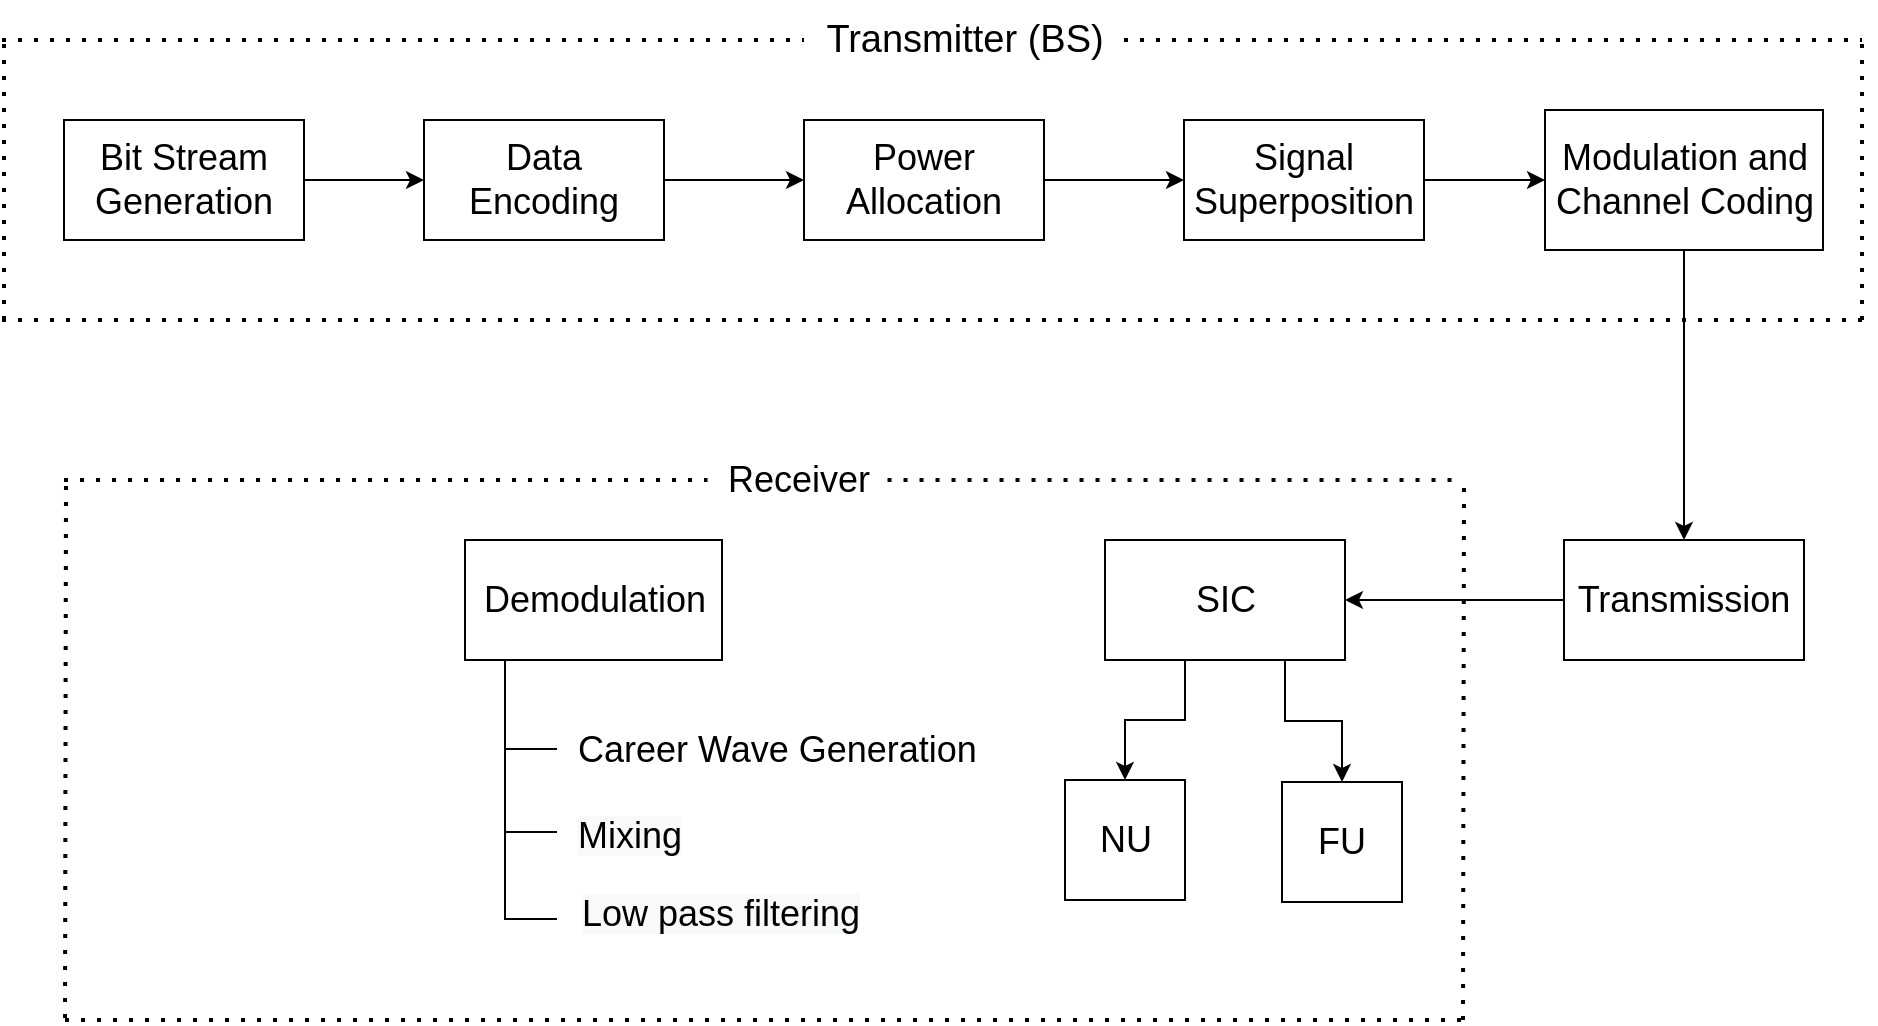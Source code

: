<mxfile version="23.1.2" type="github" pages="4">
  <diagram id="SMLNBqxtuEnPJgKzAntV" name="Page-1">
    <mxGraphModel dx="1174" dy="819" grid="1" gridSize="10" guides="1" tooltips="1" connect="1" arrows="1" fold="1" page="1" pageScale="1" pageWidth="2339" pageHeight="3300" math="0" shadow="0">
      <root>
        <mxCell id="0" />
        <mxCell id="1" parent="0" />
        <mxCell id="qljLDfotRCCgLCwqGysa-10" style="edgeStyle=orthogonalEdgeStyle;rounded=0;orthogonalLoop=1;jettySize=auto;html=1;entryX=0;entryY=0.5;entryDx=0;entryDy=0;" parent="1" source="qljLDfotRCCgLCwqGysa-1" target="qljLDfotRCCgLCwqGysa-2" edge="1">
          <mxGeometry relative="1" as="geometry" />
        </mxCell>
        <mxCell id="qljLDfotRCCgLCwqGysa-1" value="&lt;font style=&quot;font-size: 18px;&quot;&gt;Bit Stream Generation&lt;/font&gt;" style="rounded=0;whiteSpace=wrap;html=1;fontSize=18;" parent="1" vertex="1">
          <mxGeometry x="241" y="240" width="120" height="60" as="geometry" />
        </mxCell>
        <mxCell id="qljLDfotRCCgLCwqGysa-11" style="edgeStyle=orthogonalEdgeStyle;rounded=0;orthogonalLoop=1;jettySize=auto;html=1;entryX=0;entryY=0.5;entryDx=0;entryDy=0;" parent="1" source="qljLDfotRCCgLCwqGysa-2" target="qljLDfotRCCgLCwqGysa-4" edge="1">
          <mxGeometry relative="1" as="geometry" />
        </mxCell>
        <mxCell id="qljLDfotRCCgLCwqGysa-2" value="&lt;span style=&quot;font-size: 18px;&quot;&gt;Data Encoding&lt;/span&gt;" style="rounded=0;whiteSpace=wrap;html=1;fontSize=18;" parent="1" vertex="1">
          <mxGeometry x="421" y="240" width="120" height="60" as="geometry" />
        </mxCell>
        <mxCell id="qljLDfotRCCgLCwqGysa-16" style="edgeStyle=orthogonalEdgeStyle;rounded=0;orthogonalLoop=1;jettySize=auto;html=1;exitX=0.5;exitY=1;exitDx=0;exitDy=0;entryX=0.5;entryY=0;entryDx=0;entryDy=0;fontSize=14;" parent="1" source="qljLDfotRCCgLCwqGysa-3" target="qljLDfotRCCgLCwqGysa-7" edge="1">
          <mxGeometry relative="1" as="geometry" />
        </mxCell>
        <mxCell id="qljLDfotRCCgLCwqGysa-3" value="&lt;span style=&quot;font-size: 18px;&quot;&gt;Modulation and Channel Coding&lt;/span&gt;" style="rounded=0;whiteSpace=wrap;html=1;fontSize=18;" parent="1" vertex="1">
          <mxGeometry x="981.5" y="235" width="139" height="70" as="geometry" />
        </mxCell>
        <mxCell id="qljLDfotRCCgLCwqGysa-12" style="edgeStyle=orthogonalEdgeStyle;rounded=0;orthogonalLoop=1;jettySize=auto;html=1;entryX=0;entryY=0.5;entryDx=0;entryDy=0;" parent="1" source="qljLDfotRCCgLCwqGysa-4" target="qljLDfotRCCgLCwqGysa-5" edge="1">
          <mxGeometry relative="1" as="geometry" />
        </mxCell>
        <mxCell id="qljLDfotRCCgLCwqGysa-4" value="&lt;span style=&quot;font-size: 18px;&quot;&gt;Power Allocation&lt;/span&gt;" style="rounded=0;whiteSpace=wrap;html=1;fontSize=18;" parent="1" vertex="1">
          <mxGeometry x="611" y="240" width="120" height="60" as="geometry" />
        </mxCell>
        <mxCell id="qljLDfotRCCgLCwqGysa-15" style="edgeStyle=orthogonalEdgeStyle;rounded=0;orthogonalLoop=1;jettySize=auto;html=1;entryX=0;entryY=0.5;entryDx=0;entryDy=0;fontSize=14;" parent="1" source="qljLDfotRCCgLCwqGysa-5" target="qljLDfotRCCgLCwqGysa-3" edge="1">
          <mxGeometry relative="1" as="geometry" />
        </mxCell>
        <mxCell id="qljLDfotRCCgLCwqGysa-5" value="&lt;span style=&quot;font-size: 18px;&quot;&gt;Signal Superposition&lt;/span&gt;" style="rounded=0;whiteSpace=wrap;html=1;fontSize=18;" parent="1" vertex="1">
          <mxGeometry x="801" y="240" width="120" height="60" as="geometry" />
        </mxCell>
        <mxCell id="qljLDfotRCCgLCwqGysa-22" style="edgeStyle=orthogonalEdgeStyle;rounded=0;orthogonalLoop=1;jettySize=auto;html=1;entryX=1;entryY=0.5;entryDx=0;entryDy=0;fontSize=14;" parent="1" source="qljLDfotRCCgLCwqGysa-7" target="qljLDfotRCCgLCwqGysa-21" edge="1">
          <mxGeometry relative="1" as="geometry" />
        </mxCell>
        <mxCell id="qljLDfotRCCgLCwqGysa-7" value="&lt;span style=&quot;font-size: 18px;&quot;&gt;Transmission&lt;/span&gt;" style="rounded=0;whiteSpace=wrap;html=1;fontSize=18;" parent="1" vertex="1">
          <mxGeometry x="991" y="450" width="120" height="60" as="geometry" />
        </mxCell>
        <mxCell id="qljLDfotRCCgLCwqGysa-17" value="" style="endArrow=none;dashed=1;html=1;dashPattern=1 3;strokeWidth=2;rounded=0;fontSize=14;" parent="1" edge="1">
          <mxGeometry width="50" height="50" relative="1" as="geometry">
            <mxPoint x="210" y="340" as="sourcePoint" />
            <mxPoint x="1145" y="340" as="targetPoint" />
          </mxGeometry>
        </mxCell>
        <mxCell id="qljLDfotRCCgLCwqGysa-18" value="" style="endArrow=none;dashed=1;html=1;dashPattern=1 3;strokeWidth=2;rounded=0;fontSize=14;" parent="1" source="qljLDfotRCCgLCwqGysa-67" edge="1">
          <mxGeometry width="50" height="50" relative="1" as="geometry">
            <mxPoint x="210" y="200" as="sourcePoint" />
            <mxPoint x="1140" y="200" as="targetPoint" />
          </mxGeometry>
        </mxCell>
        <mxCell id="qljLDfotRCCgLCwqGysa-19" value="" style="endArrow=none;dashed=1;html=1;dashPattern=1 3;strokeWidth=2;rounded=0;fontSize=14;" parent="1" edge="1">
          <mxGeometry width="50" height="50" relative="1" as="geometry">
            <mxPoint x="1140" y="340" as="sourcePoint" />
            <mxPoint x="1140" y="200" as="targetPoint" />
          </mxGeometry>
        </mxCell>
        <mxCell id="qljLDfotRCCgLCwqGysa-20" value="" style="endArrow=none;dashed=1;html=1;dashPattern=1 3;strokeWidth=2;rounded=0;fontSize=14;" parent="1" edge="1">
          <mxGeometry width="50" height="50" relative="1" as="geometry">
            <mxPoint x="211" y="340" as="sourcePoint" />
            <mxPoint x="211" y="200" as="targetPoint" />
          </mxGeometry>
        </mxCell>
        <mxCell id="qljLDfotRCCgLCwqGysa-44" style="edgeStyle=orthogonalEdgeStyle;rounded=0;orthogonalLoop=1;jettySize=auto;html=1;exitX=0.5;exitY=1;exitDx=0;exitDy=0;entryX=0.5;entryY=0;entryDx=0;entryDy=0;fontSize=14;" parent="1" source="qljLDfotRCCgLCwqGysa-21" target="qljLDfotRCCgLCwqGysa-39" edge="1">
          <mxGeometry relative="1" as="geometry">
            <Array as="points">
              <mxPoint x="801.5" y="510" />
              <mxPoint x="801.5" y="540" />
              <mxPoint x="771.5" y="540" />
            </Array>
          </mxGeometry>
        </mxCell>
        <mxCell id="qljLDfotRCCgLCwqGysa-45" style="edgeStyle=orthogonalEdgeStyle;rounded=0;orthogonalLoop=1;jettySize=auto;html=1;exitX=0.75;exitY=1;exitDx=0;exitDy=0;entryX=0.5;entryY=0;entryDx=0;entryDy=0;fontSize=14;" parent="1" source="qljLDfotRCCgLCwqGysa-21" target="qljLDfotRCCgLCwqGysa-40" edge="1">
          <mxGeometry relative="1" as="geometry" />
        </mxCell>
        <mxCell id="qljLDfotRCCgLCwqGysa-21" value="&lt;span style=&quot;font-size: 18px;&quot;&gt;SIC&lt;/span&gt;" style="rounded=0;whiteSpace=wrap;html=1;fontSize=18;" parent="1" vertex="1">
          <mxGeometry x="761.5" y="450" width="120" height="60" as="geometry" />
        </mxCell>
        <mxCell id="qljLDfotRCCgLCwqGysa-23" value="&lt;span style=&quot;font-size: 18px;&quot;&gt;Demodulation&lt;/span&gt;" style="rounded=0;whiteSpace=wrap;html=1;fontSize=18;" parent="1" vertex="1">
          <mxGeometry x="441.5" y="450" width="128.5" height="60" as="geometry" />
        </mxCell>
        <mxCell id="qljLDfotRCCgLCwqGysa-39" value="NU" style="whiteSpace=wrap;html=1;aspect=fixed;fontSize=18;" parent="1" vertex="1">
          <mxGeometry x="741.5" y="570" width="60" height="60" as="geometry" />
        </mxCell>
        <mxCell id="qljLDfotRCCgLCwqGysa-40" value="FU" style="whiteSpace=wrap;html=1;aspect=fixed;fontSize=18;" parent="1" vertex="1">
          <mxGeometry x="850" y="571" width="60" height="60" as="geometry" />
        </mxCell>
        <mxCell id="qljLDfotRCCgLCwqGysa-47" value="Career Wave Generation" style="text;html=1;strokeColor=none;fillColor=none;align=left;verticalAlign=middle;whiteSpace=wrap;rounded=0;fontSize=18;" parent="1" vertex="1">
          <mxGeometry x="495.5" y="540" width="224.5" height="30" as="geometry" />
        </mxCell>
        <mxCell id="qljLDfotRCCgLCwqGysa-48" value="&lt;span style=&quot;color: rgb(0, 0, 0); font-family: Helvetica; font-size: 18px; font-style: normal; font-variant-ligatures: normal; font-variant-caps: normal; font-weight: 400; letter-spacing: normal; orphans: 2; text-align: center; text-indent: 0px; text-transform: none; widows: 2; word-spacing: 0px; -webkit-text-stroke-width: 0px; background-color: rgb(248, 249, 250); text-decoration-thickness: initial; text-decoration-style: initial; text-decoration-color: initial; float: none; display: inline !important;&quot;&gt;Mixing&lt;/span&gt;" style="text;whiteSpace=wrap;html=1;fontSize=18;" parent="1" vertex="1">
          <mxGeometry x="495.5" y="581" width="190" height="40" as="geometry" />
        </mxCell>
        <mxCell id="qljLDfotRCCgLCwqGysa-49" value="&lt;span style=&quot;color: rgb(0, 0, 0); font-family: Helvetica; font-size: 18px; font-style: normal; font-variant-ligatures: normal; font-variant-caps: normal; font-weight: 400; letter-spacing: normal; orphans: 2; text-align: center; text-indent: 0px; text-transform: none; widows: 2; word-spacing: 0px; -webkit-text-stroke-width: 0px; background-color: rgb(248, 249, 250); text-decoration-thickness: initial; text-decoration-style: initial; text-decoration-color: initial; float: none; display: inline !important;&quot;&gt;Low pass filtering&lt;/span&gt;" style="text;whiteSpace=wrap;html=1;fontSize=18;" parent="1" vertex="1">
          <mxGeometry x="497.5" y="620" width="190" height="40" as="geometry" />
        </mxCell>
        <mxCell id="qljLDfotRCCgLCwqGysa-52" value="" style="endArrow=none;html=1;rounded=0;fontSize=14;" parent="1" edge="1">
          <mxGeometry width="50" height="50" relative="1" as="geometry">
            <mxPoint x="461.5" y="640" as="sourcePoint" />
            <mxPoint x="461.5" y="510" as="targetPoint" />
          </mxGeometry>
        </mxCell>
        <mxCell id="qljLDfotRCCgLCwqGysa-54" value="" style="endArrow=none;html=1;rounded=0;fontSize=14;" parent="1" edge="1">
          <mxGeometry width="50" height="50" relative="1" as="geometry">
            <mxPoint x="461.5" y="554.5" as="sourcePoint" />
            <mxPoint x="487.5" y="554.5" as="targetPoint" />
          </mxGeometry>
        </mxCell>
        <mxCell id="qljLDfotRCCgLCwqGysa-55" value="" style="endArrow=none;html=1;rounded=0;fontSize=14;" parent="1" edge="1">
          <mxGeometry width="50" height="50" relative="1" as="geometry">
            <mxPoint x="461.5" y="639.5" as="sourcePoint" />
            <mxPoint x="487.5" y="639.5" as="targetPoint" />
          </mxGeometry>
        </mxCell>
        <mxCell id="qljLDfotRCCgLCwqGysa-58" value="" style="endArrow=none;html=1;rounded=0;fontSize=14;" parent="1" edge="1">
          <mxGeometry width="50" height="50" relative="1" as="geometry">
            <mxPoint x="461.5" y="596" as="sourcePoint" />
            <mxPoint x="487.5" y="596" as="targetPoint" />
          </mxGeometry>
        </mxCell>
        <mxCell id="qljLDfotRCCgLCwqGysa-61" value="" style="endArrow=none;dashed=1;html=1;dashPattern=1 3;strokeWidth=2;rounded=0;fontSize=14;" parent="1" edge="1">
          <mxGeometry width="50" height="50" relative="1" as="geometry">
            <mxPoint x="241.5" y="690" as="sourcePoint" />
            <mxPoint x="940.5" y="690" as="targetPoint" />
          </mxGeometry>
        </mxCell>
        <mxCell id="qljLDfotRCCgLCwqGysa-62" value="" style="endArrow=none;dashed=1;html=1;dashPattern=1 3;strokeWidth=2;rounded=0;fontSize=14;" parent="1" source="qljLDfotRCCgLCwqGysa-66" edge="1">
          <mxGeometry width="50" height="50" relative="1" as="geometry">
            <mxPoint x="241" y="420" as="sourcePoint" />
            <mxPoint x="940" y="420" as="targetPoint" />
          </mxGeometry>
        </mxCell>
        <mxCell id="qljLDfotRCCgLCwqGysa-63" value="" style="endArrow=none;dashed=1;html=1;dashPattern=1 3;strokeWidth=2;rounded=0;fontSize=14;" parent="1" edge="1">
          <mxGeometry width="50" height="50" relative="1" as="geometry">
            <mxPoint x="940.5" y="690" as="sourcePoint" />
            <mxPoint x="941" y="420" as="targetPoint" />
          </mxGeometry>
        </mxCell>
        <mxCell id="qljLDfotRCCgLCwqGysa-64" value="" style="endArrow=none;dashed=1;html=1;dashPattern=1 3;strokeWidth=2;rounded=0;fontSize=14;" parent="1" edge="1">
          <mxGeometry width="50" height="50" relative="1" as="geometry">
            <mxPoint x="241.5" y="689" as="sourcePoint" />
            <mxPoint x="242" y="420" as="targetPoint" />
          </mxGeometry>
        </mxCell>
        <mxCell id="fgNElKsQF5_CfpE9jVsH-3" value="" style="endArrow=none;dashed=1;html=1;dashPattern=1 3;strokeWidth=2;rounded=0;fontSize=14;" parent="1" target="qljLDfotRCCgLCwqGysa-67" edge="1">
          <mxGeometry width="50" height="50" relative="1" as="geometry">
            <mxPoint x="210" y="200" as="sourcePoint" />
            <mxPoint x="1140" y="200" as="targetPoint" />
          </mxGeometry>
        </mxCell>
        <mxCell id="qljLDfotRCCgLCwqGysa-67" value="&lt;font style=&quot;font-size: 19px;&quot;&gt;Transmitter (BS)&lt;/font&gt;" style="text;html=1;align=center;verticalAlign=middle;resizable=0;points=[];autosize=1;strokeColor=none;fillColor=none;fontSize=19;" parent="1" vertex="1">
          <mxGeometry x="611" y="180" width="160" height="40" as="geometry" />
        </mxCell>
        <mxCell id="fgNElKsQF5_CfpE9jVsH-4" value="" style="endArrow=none;dashed=1;html=1;dashPattern=1 3;strokeWidth=2;rounded=0;fontSize=14;" parent="1" target="qljLDfotRCCgLCwqGysa-66" edge="1">
          <mxGeometry width="50" height="50" relative="1" as="geometry">
            <mxPoint x="241" y="420" as="sourcePoint" />
            <mxPoint x="940" y="420" as="targetPoint" />
          </mxGeometry>
        </mxCell>
        <mxCell id="qljLDfotRCCgLCwqGysa-66" value="&lt;font style=&quot;font-size: 18px;&quot;&gt;Receiver&lt;/font&gt;" style="text;html=1;align=center;verticalAlign=middle;resizable=0;points=[];autosize=1;strokeColor=none;fillColor=none;fontSize=14;" parent="1" vertex="1">
          <mxGeometry x="562.75" y="400" width="90" height="40" as="geometry" />
        </mxCell>
      </root>
    </mxGraphModel>
  </diagram>
  <diagram name="Page-1" id="2qa2OHGGIFAGlsi7b3PU">
    <mxGraphModel dx="1174" dy="819" grid="1" gridSize="10" guides="1" tooltips="1" connect="1" arrows="1" fold="1" page="1" pageScale="1" pageWidth="850" pageHeight="1100" math="0" shadow="0">
      <root>
        <mxCell id="0" />
        <mxCell id="1" parent="0" />
        <mxCell id="y2HMgkPNah9fmsEaGJd7-1" value="" style="rounded=0;whiteSpace=wrap;html=1;fillColor=none;" parent="1" vertex="1">
          <mxGeometry x="200" y="160" width="40" height="40" as="geometry" />
        </mxCell>
        <mxCell id="y2HMgkPNah9fmsEaGJd7-2" value="" style="rounded=0;whiteSpace=wrap;html=1;fillColor=none;" parent="1" vertex="1">
          <mxGeometry x="240" y="160" width="40" height="40" as="geometry" />
        </mxCell>
        <mxCell id="y2HMgkPNah9fmsEaGJd7-3" value="" style="rounded=0;whiteSpace=wrap;html=1;fillColor=none;" parent="1" vertex="1">
          <mxGeometry x="280" y="160" width="40" height="40" as="geometry" />
        </mxCell>
        <mxCell id="y2HMgkPNah9fmsEaGJd7-4" value="" style="rounded=0;whiteSpace=wrap;html=1;fillColor=none;" parent="1" vertex="1">
          <mxGeometry x="320" y="160" width="40" height="40" as="geometry" />
        </mxCell>
        <mxCell id="y2HMgkPNah9fmsEaGJd7-5" value="" style="rounded=0;whiteSpace=wrap;html=1;fillColor=none;" parent="1" vertex="1">
          <mxGeometry x="360" y="160" width="40" height="40" as="geometry" />
        </mxCell>
        <mxCell id="y2HMgkPNah9fmsEaGJd7-6" value="" style="rounded=0;whiteSpace=wrap;html=1;fillColor=none;" parent="1" vertex="1">
          <mxGeometry x="400" y="160" width="40" height="40" as="geometry" />
        </mxCell>
        <mxCell id="y2HMgkPNah9fmsEaGJd7-7" value="" style="rounded=0;whiteSpace=wrap;html=1;fillColor=none;" parent="1" vertex="1">
          <mxGeometry x="440" y="160" width="40" height="40" as="geometry" />
        </mxCell>
        <mxCell id="y2HMgkPNah9fmsEaGJd7-8" value="" style="rounded=0;whiteSpace=wrap;html=1;fillColor=none;" parent="1" vertex="1">
          <mxGeometry x="480" y="160" width="40" height="40" as="geometry" />
        </mxCell>
        <mxCell id="y2HMgkPNah9fmsEaGJd7-9" value="" style="rounded=0;whiteSpace=wrap;html=1;fillColor=none;" parent="1" vertex="1">
          <mxGeometry x="520" y="160" width="40" height="40" as="geometry" />
        </mxCell>
        <mxCell id="y2HMgkPNah9fmsEaGJd7-10" value="" style="rounded=0;whiteSpace=wrap;html=1;fillColor=none;" parent="1" vertex="1">
          <mxGeometry x="560" y="160" width="40" height="40" as="geometry" />
        </mxCell>
        <mxCell id="y2HMgkPNah9fmsEaGJd7-11" value="" style="rounded=0;whiteSpace=wrap;html=1;fillColor=none;" parent="1" vertex="1">
          <mxGeometry x="600" y="160" width="40" height="40" as="geometry" />
        </mxCell>
        <mxCell id="y2HMgkPNah9fmsEaGJd7-12" value="" style="rounded=0;whiteSpace=wrap;html=1;fillColor=none;" parent="1" vertex="1">
          <mxGeometry x="640" y="160" width="40" height="40" as="geometry" />
        </mxCell>
        <mxCell id="y2HMgkPNah9fmsEaGJd7-13" value="" style="rounded=0;whiteSpace=wrap;html=1;fillColor=none;" parent="1" vertex="1">
          <mxGeometry x="200" y="200" width="40" height="40" as="geometry" />
        </mxCell>
        <mxCell id="y2HMgkPNah9fmsEaGJd7-14" value="" style="rounded=0;whiteSpace=wrap;html=1;fillColor=none;" parent="1" vertex="1">
          <mxGeometry x="240" y="200" width="40" height="40" as="geometry" />
        </mxCell>
        <mxCell id="y2HMgkPNah9fmsEaGJd7-15" value="" style="rounded=0;whiteSpace=wrap;html=1;fillColor=none;" parent="1" vertex="1">
          <mxGeometry x="280" y="200" width="40" height="40" as="geometry" />
        </mxCell>
        <mxCell id="y2HMgkPNah9fmsEaGJd7-16" value="" style="rounded=0;whiteSpace=wrap;html=1;fillColor=none;" parent="1" vertex="1">
          <mxGeometry x="320" y="200" width="40" height="40" as="geometry" />
        </mxCell>
        <mxCell id="y2HMgkPNah9fmsEaGJd7-17" value="" style="rounded=0;whiteSpace=wrap;html=1;fillColor=none;" parent="1" vertex="1">
          <mxGeometry x="360" y="200" width="40" height="40" as="geometry" />
        </mxCell>
        <mxCell id="y2HMgkPNah9fmsEaGJd7-18" value="" style="rounded=0;whiteSpace=wrap;html=1;fillColor=none;" parent="1" vertex="1">
          <mxGeometry x="400" y="200" width="40" height="40" as="geometry" />
        </mxCell>
        <mxCell id="y2HMgkPNah9fmsEaGJd7-19" value="" style="rounded=0;whiteSpace=wrap;html=1;fillColor=none;" parent="1" vertex="1">
          <mxGeometry x="440" y="200" width="40" height="40" as="geometry" />
        </mxCell>
        <mxCell id="y2HMgkPNah9fmsEaGJd7-20" value="" style="rounded=0;whiteSpace=wrap;html=1;fillColor=none;" parent="1" vertex="1">
          <mxGeometry x="480" y="200" width="40" height="40" as="geometry" />
        </mxCell>
        <mxCell id="y2HMgkPNah9fmsEaGJd7-21" value="" style="rounded=0;whiteSpace=wrap;html=1;fillColor=none;" parent="1" vertex="1">
          <mxGeometry x="520" y="200" width="40" height="40" as="geometry" />
        </mxCell>
        <mxCell id="y2HMgkPNah9fmsEaGJd7-22" value="" style="rounded=0;whiteSpace=wrap;html=1;fillColor=none;" parent="1" vertex="1">
          <mxGeometry x="560" y="200" width="40" height="40" as="geometry" />
        </mxCell>
        <mxCell id="y2HMgkPNah9fmsEaGJd7-23" value="" style="rounded=0;whiteSpace=wrap;html=1;fillColor=none;" parent="1" vertex="1">
          <mxGeometry x="600" y="200" width="40" height="40" as="geometry" />
        </mxCell>
        <mxCell id="y2HMgkPNah9fmsEaGJd7-24" value="" style="rounded=0;whiteSpace=wrap;html=1;fillColor=none;" parent="1" vertex="1">
          <mxGeometry x="640" y="200" width="40" height="40" as="geometry" />
        </mxCell>
        <mxCell id="y2HMgkPNah9fmsEaGJd7-25" value="" style="rounded=0;whiteSpace=wrap;html=1;fillColor=none;" parent="1" vertex="1">
          <mxGeometry x="200" y="240" width="40" height="40" as="geometry" />
        </mxCell>
        <mxCell id="y2HMgkPNah9fmsEaGJd7-26" value="" style="rounded=0;whiteSpace=wrap;html=1;fillColor=none;" parent="1" vertex="1">
          <mxGeometry x="240" y="240" width="40" height="40" as="geometry" />
        </mxCell>
        <mxCell id="y2HMgkPNah9fmsEaGJd7-27" value="" style="rounded=0;whiteSpace=wrap;html=1;" parent="1" vertex="1">
          <mxGeometry x="280" y="240" width="40" height="40" as="geometry" />
        </mxCell>
        <mxCell id="y2HMgkPNah9fmsEaGJd7-28" value="" style="rounded=0;whiteSpace=wrap;html=1;" parent="1" vertex="1">
          <mxGeometry x="320" y="240" width="40" height="40" as="geometry" />
        </mxCell>
        <mxCell id="y2HMgkPNah9fmsEaGJd7-29" value="" style="rounded=0;whiteSpace=wrap;html=1;" parent="1" vertex="1">
          <mxGeometry x="360" y="240" width="40" height="40" as="geometry" />
        </mxCell>
        <mxCell id="y2HMgkPNah9fmsEaGJd7-30" value="" style="rounded=0;whiteSpace=wrap;html=1;" parent="1" vertex="1">
          <mxGeometry x="400" y="240" width="40" height="40" as="geometry" />
        </mxCell>
        <mxCell id="y2HMgkPNah9fmsEaGJd7-31" value="" style="rounded=0;whiteSpace=wrap;html=1;" parent="1" vertex="1">
          <mxGeometry x="440" y="240" width="40" height="40" as="geometry" />
        </mxCell>
        <mxCell id="y2HMgkPNah9fmsEaGJd7-32" value="" style="rounded=0;whiteSpace=wrap;html=1;" parent="1" vertex="1">
          <mxGeometry x="480" y="240" width="40" height="40" as="geometry" />
        </mxCell>
        <mxCell id="y2HMgkPNah9fmsEaGJd7-33" value="" style="rounded=0;whiteSpace=wrap;html=1;" parent="1" vertex="1">
          <mxGeometry x="520" y="240" width="40" height="40" as="geometry" />
        </mxCell>
        <mxCell id="y2HMgkPNah9fmsEaGJd7-34" value="" style="rounded=0;whiteSpace=wrap;html=1;" parent="1" vertex="1">
          <mxGeometry x="560" y="240" width="40" height="40" as="geometry" />
        </mxCell>
        <mxCell id="y2HMgkPNah9fmsEaGJd7-35" value="" style="rounded=0;whiteSpace=wrap;html=1;fillColor=none;" parent="1" vertex="1">
          <mxGeometry x="600" y="240" width="40" height="40" as="geometry" />
        </mxCell>
        <mxCell id="y2HMgkPNah9fmsEaGJd7-36" value="" style="rounded=0;whiteSpace=wrap;html=1;fillColor=none;" parent="1" vertex="1">
          <mxGeometry x="640" y="240" width="40" height="40" as="geometry" />
        </mxCell>
        <mxCell id="y2HMgkPNah9fmsEaGJd7-37" value="" style="rounded=0;whiteSpace=wrap;html=1;fillColor=none;" parent="1" vertex="1">
          <mxGeometry x="200" y="280" width="40" height="40" as="geometry" />
        </mxCell>
        <mxCell id="y2HMgkPNah9fmsEaGJd7-38" value="" style="rounded=0;whiteSpace=wrap;html=1;fillColor=none;" parent="1" vertex="1">
          <mxGeometry x="240" y="280" width="40" height="40" as="geometry" />
        </mxCell>
        <mxCell id="y2HMgkPNah9fmsEaGJd7-39" value="" style="rounded=0;whiteSpace=wrap;html=1;" parent="1" vertex="1">
          <mxGeometry x="280" y="280" width="40" height="40" as="geometry" />
        </mxCell>
        <mxCell id="y2HMgkPNah9fmsEaGJd7-40" value="" style="rounded=0;whiteSpace=wrap;html=1;fillColor=#ffe6cc;strokeColor=#d79b00;" parent="1" vertex="1">
          <mxGeometry x="320" y="280" width="40" height="40" as="geometry" />
        </mxCell>
        <mxCell id="y2HMgkPNah9fmsEaGJd7-41" value="" style="rounded=0;whiteSpace=wrap;html=1;fillColor=#ffe6cc;strokeColor=#d79b00;" parent="1" vertex="1">
          <mxGeometry x="360" y="280" width="40" height="40" as="geometry" />
        </mxCell>
        <mxCell id="y2HMgkPNah9fmsEaGJd7-42" value="" style="rounded=0;whiteSpace=wrap;html=1;fillColor=#ffe6cc;strokeColor=#d79b00;" parent="1" vertex="1">
          <mxGeometry x="400" y="280" width="40" height="40" as="geometry" />
        </mxCell>
        <mxCell id="y2HMgkPNah9fmsEaGJd7-43" value="" style="rounded=0;whiteSpace=wrap;html=1;fillColor=#ffe6cc;strokeColor=#d79b00;" parent="1" vertex="1">
          <mxGeometry x="440" y="280" width="40" height="40" as="geometry" />
        </mxCell>
        <mxCell id="y2HMgkPNah9fmsEaGJd7-44" value="" style="rounded=0;whiteSpace=wrap;html=1;fillColor=#ffe6cc;strokeColor=#d79b00;" parent="1" vertex="1">
          <mxGeometry x="480" y="280" width="40" height="40" as="geometry" />
        </mxCell>
        <mxCell id="y2HMgkPNah9fmsEaGJd7-45" value="" style="rounded=0;whiteSpace=wrap;html=1;fillColor=#ffe6cc;strokeColor=#d79b00;" parent="1" vertex="1">
          <mxGeometry x="520" y="280" width="40" height="40" as="geometry" />
        </mxCell>
        <mxCell id="y2HMgkPNah9fmsEaGJd7-46" value="" style="rounded=0;whiteSpace=wrap;html=1;" parent="1" vertex="1">
          <mxGeometry x="560" y="280" width="40" height="40" as="geometry" />
        </mxCell>
        <mxCell id="y2HMgkPNah9fmsEaGJd7-47" value="" style="rounded=0;whiteSpace=wrap;html=1;fillColor=none;" parent="1" vertex="1">
          <mxGeometry x="600" y="280" width="40" height="40" as="geometry" />
        </mxCell>
        <mxCell id="y2HMgkPNah9fmsEaGJd7-48" value="" style="rounded=0;whiteSpace=wrap;html=1;fillColor=none;" parent="1" vertex="1">
          <mxGeometry x="640" y="280" width="40" height="40" as="geometry" />
        </mxCell>
        <mxCell id="y2HMgkPNah9fmsEaGJd7-49" value="" style="rounded=0;whiteSpace=wrap;html=1;fillColor=none;" parent="1" vertex="1">
          <mxGeometry x="200" y="320" width="40" height="40" as="geometry" />
        </mxCell>
        <mxCell id="y2HMgkPNah9fmsEaGJd7-50" value="" style="rounded=0;whiteSpace=wrap;html=1;fillColor=none;" parent="1" vertex="1">
          <mxGeometry x="240" y="320" width="40" height="40" as="geometry" />
        </mxCell>
        <mxCell id="y2HMgkPNah9fmsEaGJd7-51" value="" style="rounded=0;whiteSpace=wrap;html=1;" parent="1" vertex="1">
          <mxGeometry x="280" y="320" width="40" height="40" as="geometry" />
        </mxCell>
        <mxCell id="y2HMgkPNah9fmsEaGJd7-52" value="" style="rounded=0;whiteSpace=wrap;html=1;fillColor=#ffe6cc;strokeColor=#d79b00;" parent="1" vertex="1">
          <mxGeometry x="320" y="320" width="40" height="40" as="geometry" />
        </mxCell>
        <mxCell id="y2HMgkPNah9fmsEaGJd7-53" value="" style="rounded=0;whiteSpace=wrap;html=1;fillColor=#ffe6cc;strokeColor=#d79b00;" parent="1" vertex="1">
          <mxGeometry x="360" y="320" width="40" height="40" as="geometry" />
        </mxCell>
        <mxCell id="y2HMgkPNah9fmsEaGJd7-54" value="" style="rounded=0;whiteSpace=wrap;html=1;fillColor=#ffe6cc;strokeColor=#d79b00;" parent="1" vertex="1">
          <mxGeometry x="400" y="320" width="40" height="40" as="geometry" />
        </mxCell>
        <mxCell id="y2HMgkPNah9fmsEaGJd7-55" value="" style="rounded=0;whiteSpace=wrap;html=1;fillColor=#ffe6cc;strokeColor=#d79b00;" parent="1" vertex="1">
          <mxGeometry x="440" y="320" width="40" height="40" as="geometry" />
        </mxCell>
        <mxCell id="y2HMgkPNah9fmsEaGJd7-56" value="" style="rounded=0;whiteSpace=wrap;html=1;fillColor=#ffe6cc;strokeColor=#d79b00;" parent="1" vertex="1">
          <mxGeometry x="480" y="320" width="40" height="40" as="geometry" />
        </mxCell>
        <mxCell id="y2HMgkPNah9fmsEaGJd7-57" value="" style="rounded=0;whiteSpace=wrap;html=1;fillColor=#ffe6cc;strokeColor=#d79b00;" parent="1" vertex="1">
          <mxGeometry x="520" y="320" width="40" height="40" as="geometry" />
        </mxCell>
        <mxCell id="y2HMgkPNah9fmsEaGJd7-58" value="" style="rounded=0;whiteSpace=wrap;html=1;" parent="1" vertex="1">
          <mxGeometry x="560" y="320" width="40" height="40" as="geometry" />
        </mxCell>
        <mxCell id="y2HMgkPNah9fmsEaGJd7-59" value="" style="rounded=0;whiteSpace=wrap;html=1;fillColor=none;" parent="1" vertex="1">
          <mxGeometry x="600" y="320" width="40" height="40" as="geometry" />
        </mxCell>
        <mxCell id="y2HMgkPNah9fmsEaGJd7-60" value="" style="rounded=0;whiteSpace=wrap;html=1;fillColor=none;" parent="1" vertex="1">
          <mxGeometry x="640" y="320" width="40" height="40" as="geometry" />
        </mxCell>
        <mxCell id="y2HMgkPNah9fmsEaGJd7-61" value="" style="rounded=0;whiteSpace=wrap;html=1;fillColor=none;" parent="1" vertex="1">
          <mxGeometry x="200" y="360" width="40" height="40" as="geometry" />
        </mxCell>
        <mxCell id="y2HMgkPNah9fmsEaGJd7-62" value="" style="rounded=0;whiteSpace=wrap;html=1;fillColor=none;" parent="1" vertex="1">
          <mxGeometry x="240" y="360" width="40" height="40" as="geometry" />
        </mxCell>
        <mxCell id="y2HMgkPNah9fmsEaGJd7-63" value="" style="rounded=0;whiteSpace=wrap;html=1;" parent="1" vertex="1">
          <mxGeometry x="280" y="360" width="40" height="40" as="geometry" />
        </mxCell>
        <mxCell id="y2HMgkPNah9fmsEaGJd7-64" value="" style="rounded=0;whiteSpace=wrap;html=1;fillColor=#ffe6cc;strokeColor=#d79b00;" parent="1" vertex="1">
          <mxGeometry x="320" y="360" width="40" height="40" as="geometry" />
        </mxCell>
        <mxCell id="y2HMgkPNah9fmsEaGJd7-65" value="" style="rounded=0;whiteSpace=wrap;html=1;fillColor=#ffe6cc;strokeColor=#d79b00;" parent="1" vertex="1">
          <mxGeometry x="360" y="360" width="40" height="40" as="geometry" />
        </mxCell>
        <mxCell id="y2HMgkPNah9fmsEaGJd7-66" value="" style="rounded=0;whiteSpace=wrap;html=1;fillColor=#ffe6cc;strokeColor=#d79b00;" parent="1" vertex="1">
          <mxGeometry x="400" y="360" width="40" height="40" as="geometry" />
        </mxCell>
        <mxCell id="y2HMgkPNah9fmsEaGJd7-67" value="" style="rounded=0;whiteSpace=wrap;html=1;fillColor=#ffe6cc;strokeColor=#d79b00;" parent="1" vertex="1">
          <mxGeometry x="440" y="360" width="40" height="40" as="geometry" />
        </mxCell>
        <mxCell id="y2HMgkPNah9fmsEaGJd7-68" value="" style="rounded=0;whiteSpace=wrap;html=1;fillColor=#ffe6cc;strokeColor=#d79b00;" parent="1" vertex="1">
          <mxGeometry x="480" y="360" width="40" height="40" as="geometry" />
        </mxCell>
        <mxCell id="y2HMgkPNah9fmsEaGJd7-69" value="" style="rounded=0;whiteSpace=wrap;html=1;fillColor=#ffe6cc;strokeColor=#d79b00;" parent="1" vertex="1">
          <mxGeometry x="520" y="360" width="40" height="40" as="geometry" />
        </mxCell>
        <mxCell id="y2HMgkPNah9fmsEaGJd7-70" value="" style="rounded=0;whiteSpace=wrap;html=1;" parent="1" vertex="1">
          <mxGeometry x="560" y="360" width="40" height="40" as="geometry" />
        </mxCell>
        <mxCell id="y2HMgkPNah9fmsEaGJd7-71" value="" style="rounded=0;whiteSpace=wrap;html=1;fillColor=none;" parent="1" vertex="1">
          <mxGeometry x="600" y="360" width="40" height="40" as="geometry" />
        </mxCell>
        <mxCell id="y2HMgkPNah9fmsEaGJd7-72" value="" style="rounded=0;whiteSpace=wrap;html=1;fillColor=none;" parent="1" vertex="1">
          <mxGeometry x="640" y="360" width="40" height="40" as="geometry" />
        </mxCell>
        <mxCell id="y2HMgkPNah9fmsEaGJd7-73" value="" style="rounded=0;whiteSpace=wrap;html=1;fillColor=none;" parent="1" vertex="1">
          <mxGeometry x="200" y="400" width="40" height="40" as="geometry" />
        </mxCell>
        <mxCell id="y2HMgkPNah9fmsEaGJd7-74" value="" style="rounded=0;whiteSpace=wrap;html=1;fillColor=none;" parent="1" vertex="1">
          <mxGeometry x="240" y="400" width="40" height="40" as="geometry" />
        </mxCell>
        <mxCell id="y2HMgkPNah9fmsEaGJd7-75" value="" style="rounded=0;whiteSpace=wrap;html=1;" parent="1" vertex="1">
          <mxGeometry x="280" y="400" width="40" height="40" as="geometry" />
        </mxCell>
        <mxCell id="y2HMgkPNah9fmsEaGJd7-76" value="" style="rounded=0;whiteSpace=wrap;html=1;fillColor=#ffe6cc;strokeColor=#d79b00;" parent="1" vertex="1">
          <mxGeometry x="320" y="400" width="40" height="40" as="geometry" />
        </mxCell>
        <mxCell id="y2HMgkPNah9fmsEaGJd7-77" value="" style="rounded=0;whiteSpace=wrap;html=1;fillColor=#ffe6cc;strokeColor=#d79b00;" parent="1" vertex="1">
          <mxGeometry x="360" y="400" width="40" height="40" as="geometry" />
        </mxCell>
        <mxCell id="y2HMgkPNah9fmsEaGJd7-78" value="" style="rounded=0;whiteSpace=wrap;html=1;fillColor=#ffe6cc;strokeColor=#d79b00;" parent="1" vertex="1">
          <mxGeometry x="400" y="400" width="40" height="40" as="geometry" />
        </mxCell>
        <mxCell id="y2HMgkPNah9fmsEaGJd7-79" value="" style="rounded=0;whiteSpace=wrap;html=1;fillColor=#ffe6cc;strokeColor=#d79b00;" parent="1" vertex="1">
          <mxGeometry x="440" y="400" width="40" height="40" as="geometry" />
        </mxCell>
        <mxCell id="y2HMgkPNah9fmsEaGJd7-80" value="" style="rounded=0;whiteSpace=wrap;html=1;fillColor=#ffe6cc;strokeColor=#d79b00;" parent="1" vertex="1">
          <mxGeometry x="480" y="400" width="40" height="40" as="geometry" />
        </mxCell>
        <mxCell id="y2HMgkPNah9fmsEaGJd7-81" value="" style="rounded=0;whiteSpace=wrap;html=1;fillColor=#ffe6cc;strokeColor=#d79b00;" parent="1" vertex="1">
          <mxGeometry x="520" y="400" width="40" height="40" as="geometry" />
        </mxCell>
        <mxCell id="y2HMgkPNah9fmsEaGJd7-82" value="" style="rounded=0;whiteSpace=wrap;html=1;" parent="1" vertex="1">
          <mxGeometry x="560" y="400" width="40" height="40" as="geometry" />
        </mxCell>
        <mxCell id="y2HMgkPNah9fmsEaGJd7-83" value="" style="rounded=0;whiteSpace=wrap;html=1;fillColor=none;" parent="1" vertex="1">
          <mxGeometry x="600" y="400" width="40" height="40" as="geometry" />
        </mxCell>
        <mxCell id="y2HMgkPNah9fmsEaGJd7-84" value="" style="rounded=0;whiteSpace=wrap;html=1;fillColor=none;" parent="1" vertex="1">
          <mxGeometry x="640" y="400" width="40" height="40" as="geometry" />
        </mxCell>
        <mxCell id="y2HMgkPNah9fmsEaGJd7-85" value="" style="rounded=0;whiteSpace=wrap;html=1;fillColor=none;" parent="1" vertex="1">
          <mxGeometry x="200" y="440" width="40" height="40" as="geometry" />
        </mxCell>
        <mxCell id="y2HMgkPNah9fmsEaGJd7-86" value="" style="rounded=0;whiteSpace=wrap;html=1;fillColor=none;" parent="1" vertex="1">
          <mxGeometry x="240" y="440" width="40" height="40" as="geometry" />
        </mxCell>
        <mxCell id="y2HMgkPNah9fmsEaGJd7-87" value="" style="rounded=0;whiteSpace=wrap;html=1;" parent="1" vertex="1">
          <mxGeometry x="280" y="440" width="40" height="40" as="geometry" />
        </mxCell>
        <mxCell id="y2HMgkPNah9fmsEaGJd7-88" value="" style="rounded=0;whiteSpace=wrap;html=1;fillColor=#ffe6cc;strokeColor=#d79b00;" parent="1" vertex="1">
          <mxGeometry x="320" y="440" width="40" height="40" as="geometry" />
        </mxCell>
        <mxCell id="y2HMgkPNah9fmsEaGJd7-89" value="" style="rounded=0;whiteSpace=wrap;html=1;fillColor=#ffe6cc;strokeColor=#d79b00;" parent="1" vertex="1">
          <mxGeometry x="360" y="440" width="40" height="40" as="geometry" />
        </mxCell>
        <mxCell id="y2HMgkPNah9fmsEaGJd7-90" value="" style="rounded=0;whiteSpace=wrap;html=1;fillColor=#ffe6cc;strokeColor=#d79b00;" parent="1" vertex="1">
          <mxGeometry x="400" y="440" width="40" height="40" as="geometry" />
        </mxCell>
        <mxCell id="y2HMgkPNah9fmsEaGJd7-91" value="" style="rounded=0;whiteSpace=wrap;html=1;fillColor=#ffe6cc;strokeColor=#d79b00;" parent="1" vertex="1">
          <mxGeometry x="440" y="440" width="40" height="40" as="geometry" />
        </mxCell>
        <mxCell id="y2HMgkPNah9fmsEaGJd7-92" value="" style="rounded=0;whiteSpace=wrap;html=1;fillColor=#ffe6cc;strokeColor=#d79b00;" parent="1" vertex="1">
          <mxGeometry x="480" y="440" width="40" height="40" as="geometry" />
        </mxCell>
        <mxCell id="y2HMgkPNah9fmsEaGJd7-93" value="" style="rounded=0;whiteSpace=wrap;html=1;fillColor=#ffe6cc;strokeColor=#d79b00;" parent="1" vertex="1">
          <mxGeometry x="520" y="440" width="40" height="40" as="geometry" />
        </mxCell>
        <mxCell id="y2HMgkPNah9fmsEaGJd7-94" value="" style="rounded=0;whiteSpace=wrap;html=1;" parent="1" vertex="1">
          <mxGeometry x="560" y="440" width="40" height="40" as="geometry" />
        </mxCell>
        <mxCell id="y2HMgkPNah9fmsEaGJd7-95" value="" style="rounded=0;whiteSpace=wrap;html=1;fillColor=none;" parent="1" vertex="1">
          <mxGeometry x="600" y="440" width="40" height="40" as="geometry" />
        </mxCell>
        <mxCell id="y2HMgkPNah9fmsEaGJd7-96" value="" style="rounded=0;whiteSpace=wrap;html=1;fillColor=none;" parent="1" vertex="1">
          <mxGeometry x="640" y="440" width="40" height="40" as="geometry" />
        </mxCell>
        <mxCell id="y2HMgkPNah9fmsEaGJd7-97" value="" style="rounded=0;whiteSpace=wrap;html=1;fillColor=none;" parent="1" vertex="1">
          <mxGeometry x="200" y="480" width="40" height="40" as="geometry" />
        </mxCell>
        <mxCell id="y2HMgkPNah9fmsEaGJd7-98" value="" style="rounded=0;whiteSpace=wrap;html=1;fillColor=none;" parent="1" vertex="1">
          <mxGeometry x="240" y="480" width="40" height="40" as="geometry" />
        </mxCell>
        <mxCell id="y2HMgkPNah9fmsEaGJd7-99" value="" style="rounded=0;whiteSpace=wrap;html=1;" parent="1" vertex="1">
          <mxGeometry x="280" y="480" width="40" height="40" as="geometry" />
        </mxCell>
        <mxCell id="y2HMgkPNah9fmsEaGJd7-100" value="" style="rounded=0;whiteSpace=wrap;html=1;fillColor=#ffe6cc;strokeColor=#d79b00;" parent="1" vertex="1">
          <mxGeometry x="320" y="480" width="40" height="40" as="geometry" />
        </mxCell>
        <mxCell id="y2HMgkPNah9fmsEaGJd7-101" value="" style="rounded=0;whiteSpace=wrap;html=1;fillColor=#ffe6cc;strokeColor=#d79b00;" parent="1" vertex="1">
          <mxGeometry x="360" y="480" width="40" height="40" as="geometry" />
        </mxCell>
        <mxCell id="y2HMgkPNah9fmsEaGJd7-102" value="" style="rounded=0;whiteSpace=wrap;html=1;fillColor=#ffe6cc;strokeColor=#d79b00;" parent="1" vertex="1">
          <mxGeometry x="400" y="480" width="40" height="40" as="geometry" />
        </mxCell>
        <mxCell id="y2HMgkPNah9fmsEaGJd7-103" value="" style="rounded=0;whiteSpace=wrap;html=1;fillColor=#ffe6cc;strokeColor=#d79b00;" parent="1" vertex="1">
          <mxGeometry x="440" y="480" width="40" height="40" as="geometry" />
        </mxCell>
        <mxCell id="y2HMgkPNah9fmsEaGJd7-104" value="" style="rounded=0;whiteSpace=wrap;html=1;fillColor=#ffe6cc;strokeColor=#d79b00;" parent="1" vertex="1">
          <mxGeometry x="480" y="480" width="40" height="40" as="geometry" />
        </mxCell>
        <mxCell id="y2HMgkPNah9fmsEaGJd7-105" value="" style="rounded=0;whiteSpace=wrap;html=1;fillColor=#ffe6cc;strokeColor=#d79b00;" parent="1" vertex="1">
          <mxGeometry x="520" y="480" width="40" height="40" as="geometry" />
        </mxCell>
        <mxCell id="y2HMgkPNah9fmsEaGJd7-106" value="" style="rounded=0;whiteSpace=wrap;html=1;" parent="1" vertex="1">
          <mxGeometry x="560" y="480" width="40" height="40" as="geometry" />
        </mxCell>
        <mxCell id="y2HMgkPNah9fmsEaGJd7-107" value="" style="rounded=0;whiteSpace=wrap;html=1;fillColor=none;" parent="1" vertex="1">
          <mxGeometry x="600" y="480" width="40" height="40" as="geometry" />
        </mxCell>
        <mxCell id="y2HMgkPNah9fmsEaGJd7-108" value="" style="rounded=0;whiteSpace=wrap;html=1;fillColor=none;" parent="1" vertex="1">
          <mxGeometry x="640" y="480" width="40" height="40" as="geometry" />
        </mxCell>
        <mxCell id="y2HMgkPNah9fmsEaGJd7-109" value="" style="rounded=0;whiteSpace=wrap;html=1;fillColor=none;" parent="1" vertex="1">
          <mxGeometry x="200" y="520" width="40" height="40" as="geometry" />
        </mxCell>
        <mxCell id="y2HMgkPNah9fmsEaGJd7-110" value="" style="rounded=0;whiteSpace=wrap;html=1;fillColor=none;" parent="1" vertex="1">
          <mxGeometry x="240" y="520" width="40" height="40" as="geometry" />
        </mxCell>
        <mxCell id="y2HMgkPNah9fmsEaGJd7-111" value="" style="rounded=0;whiteSpace=wrap;html=1;fillColor=none;" parent="1" vertex="1">
          <mxGeometry x="280" y="520" width="40" height="40" as="geometry" />
        </mxCell>
        <mxCell id="y2HMgkPNah9fmsEaGJd7-112" value="" style="rounded=0;whiteSpace=wrap;html=1;fillColor=none;" parent="1" vertex="1">
          <mxGeometry x="320" y="520" width="40" height="40" as="geometry" />
        </mxCell>
        <mxCell id="y2HMgkPNah9fmsEaGJd7-113" value="" style="rounded=0;whiteSpace=wrap;html=1;fillColor=none;" parent="1" vertex="1">
          <mxGeometry x="360" y="520" width="40" height="40" as="geometry" />
        </mxCell>
        <mxCell id="y2HMgkPNah9fmsEaGJd7-114" value="" style="rounded=0;whiteSpace=wrap;html=1;fillColor=none;" parent="1" vertex="1">
          <mxGeometry x="400" y="520" width="40" height="40" as="geometry" />
        </mxCell>
        <mxCell id="y2HMgkPNah9fmsEaGJd7-115" value="" style="rounded=0;whiteSpace=wrap;html=1;fillColor=none;" parent="1" vertex="1">
          <mxGeometry x="440" y="520" width="40" height="40" as="geometry" />
        </mxCell>
        <mxCell id="y2HMgkPNah9fmsEaGJd7-116" value="" style="rounded=0;whiteSpace=wrap;html=1;fillColor=none;" parent="1" vertex="1">
          <mxGeometry x="480" y="520" width="40" height="40" as="geometry" />
        </mxCell>
        <mxCell id="y2HMgkPNah9fmsEaGJd7-117" value="" style="rounded=0;whiteSpace=wrap;html=1;fillColor=none;" parent="1" vertex="1">
          <mxGeometry x="520" y="520" width="40" height="40" as="geometry" />
        </mxCell>
        <mxCell id="y2HMgkPNah9fmsEaGJd7-118" value="" style="rounded=0;whiteSpace=wrap;html=1;fillColor=none;" parent="1" vertex="1">
          <mxGeometry x="560" y="520" width="40" height="40" as="geometry" />
        </mxCell>
        <mxCell id="y2HMgkPNah9fmsEaGJd7-119" value="" style="rounded=0;whiteSpace=wrap;html=1;fillColor=none;" parent="1" vertex="1">
          <mxGeometry x="600" y="520" width="40" height="40" as="geometry" />
        </mxCell>
        <mxCell id="y2HMgkPNah9fmsEaGJd7-120" value="" style="rounded=0;whiteSpace=wrap;html=1;fillColor=none;" parent="1" vertex="1">
          <mxGeometry x="640" y="520" width="40" height="40" as="geometry" />
        </mxCell>
        <mxCell id="y2HMgkPNah9fmsEaGJd7-121" value="" style="rounded=0;whiteSpace=wrap;html=1;fillColor=none;" parent="1" vertex="1">
          <mxGeometry x="200" y="560" width="40" height="40" as="geometry" />
        </mxCell>
        <mxCell id="y2HMgkPNah9fmsEaGJd7-122" value="" style="rounded=0;whiteSpace=wrap;html=1;fillColor=none;" parent="1" vertex="1">
          <mxGeometry x="240" y="560" width="40" height="40" as="geometry" />
        </mxCell>
        <mxCell id="y2HMgkPNah9fmsEaGJd7-123" value="" style="rounded=0;whiteSpace=wrap;html=1;fillColor=none;" parent="1" vertex="1">
          <mxGeometry x="280" y="560" width="40" height="40" as="geometry" />
        </mxCell>
        <mxCell id="y2HMgkPNah9fmsEaGJd7-124" value="" style="rounded=0;whiteSpace=wrap;html=1;fillColor=none;" parent="1" vertex="1">
          <mxGeometry x="320" y="560" width="40" height="40" as="geometry" />
        </mxCell>
        <mxCell id="y2HMgkPNah9fmsEaGJd7-125" value="" style="rounded=0;whiteSpace=wrap;html=1;fillColor=none;" parent="1" vertex="1">
          <mxGeometry x="360" y="560" width="40" height="40" as="geometry" />
        </mxCell>
        <mxCell id="y2HMgkPNah9fmsEaGJd7-126" value="" style="rounded=0;whiteSpace=wrap;html=1;fillColor=none;" parent="1" vertex="1">
          <mxGeometry x="400" y="560" width="40" height="40" as="geometry" />
        </mxCell>
        <mxCell id="y2HMgkPNah9fmsEaGJd7-127" value="" style="rounded=0;whiteSpace=wrap;html=1;fillColor=none;" parent="1" vertex="1">
          <mxGeometry x="440" y="560" width="40" height="40" as="geometry" />
        </mxCell>
        <mxCell id="y2HMgkPNah9fmsEaGJd7-128" value="" style="rounded=0;whiteSpace=wrap;html=1;fillColor=none;" parent="1" vertex="1">
          <mxGeometry x="480" y="560" width="40" height="40" as="geometry" />
        </mxCell>
        <mxCell id="y2HMgkPNah9fmsEaGJd7-129" value="" style="rounded=0;whiteSpace=wrap;html=1;fillColor=none;" parent="1" vertex="1">
          <mxGeometry x="520" y="560" width="40" height="40" as="geometry" />
        </mxCell>
        <mxCell id="y2HMgkPNah9fmsEaGJd7-130" value="" style="rounded=0;whiteSpace=wrap;html=1;fillColor=none;" parent="1" vertex="1">
          <mxGeometry x="560" y="560" width="40" height="40" as="geometry" />
        </mxCell>
        <mxCell id="y2HMgkPNah9fmsEaGJd7-131" value="" style="rounded=0;whiteSpace=wrap;html=1;fillColor=none;" parent="1" vertex="1">
          <mxGeometry x="600" y="560" width="40" height="40" as="geometry" />
        </mxCell>
        <mxCell id="y2HMgkPNah9fmsEaGJd7-132" value="" style="rounded=0;whiteSpace=wrap;html=1;fillColor=none;" parent="1" vertex="1">
          <mxGeometry x="640" y="560" width="40" height="40" as="geometry" />
        </mxCell>
        <mxCell id="y2HMgkPNah9fmsEaGJd7-133" value="" style="rounded=0;whiteSpace=wrap;html=1;fillColor=none;" parent="1" vertex="1">
          <mxGeometry x="200" y="600" width="40" height="40" as="geometry" />
        </mxCell>
        <mxCell id="y2HMgkPNah9fmsEaGJd7-134" value="" style="rounded=0;whiteSpace=wrap;html=1;fillColor=none;" parent="1" vertex="1">
          <mxGeometry x="240" y="600" width="40" height="40" as="geometry" />
        </mxCell>
        <mxCell id="y2HMgkPNah9fmsEaGJd7-135" value="" style="rounded=0;whiteSpace=wrap;html=1;fillColor=none;" parent="1" vertex="1">
          <mxGeometry x="280" y="600" width="40" height="40" as="geometry" />
        </mxCell>
        <mxCell id="y2HMgkPNah9fmsEaGJd7-136" value="" style="rounded=0;whiteSpace=wrap;html=1;fillColor=none;" parent="1" vertex="1">
          <mxGeometry x="320" y="600" width="40" height="40" as="geometry" />
        </mxCell>
        <mxCell id="y2HMgkPNah9fmsEaGJd7-137" value="" style="rounded=0;whiteSpace=wrap;html=1;fillColor=none;" parent="1" vertex="1">
          <mxGeometry x="360" y="600" width="40" height="40" as="geometry" />
        </mxCell>
        <mxCell id="y2HMgkPNah9fmsEaGJd7-138" value="" style="rounded=0;whiteSpace=wrap;html=1;fillColor=none;" parent="1" vertex="1">
          <mxGeometry x="400" y="600" width="40" height="40" as="geometry" />
        </mxCell>
        <mxCell id="y2HMgkPNah9fmsEaGJd7-139" value="" style="rounded=0;whiteSpace=wrap;html=1;fillColor=none;" parent="1" vertex="1">
          <mxGeometry x="440" y="600" width="40" height="40" as="geometry" />
        </mxCell>
        <mxCell id="y2HMgkPNah9fmsEaGJd7-140" value="" style="rounded=0;whiteSpace=wrap;html=1;fillColor=none;" parent="1" vertex="1">
          <mxGeometry x="480" y="600" width="40" height="40" as="geometry" />
        </mxCell>
        <mxCell id="y2HMgkPNah9fmsEaGJd7-141" value="" style="rounded=0;whiteSpace=wrap;html=1;fillColor=none;" parent="1" vertex="1">
          <mxGeometry x="520" y="600" width="40" height="40" as="geometry" />
        </mxCell>
        <mxCell id="y2HMgkPNah9fmsEaGJd7-142" value="" style="rounded=0;whiteSpace=wrap;html=1;fillColor=none;" parent="1" vertex="1">
          <mxGeometry x="560" y="600" width="40" height="40" as="geometry" />
        </mxCell>
        <mxCell id="y2HMgkPNah9fmsEaGJd7-143" value="" style="rounded=0;whiteSpace=wrap;html=1;fillColor=none;" parent="1" vertex="1">
          <mxGeometry x="600" y="600" width="40" height="40" as="geometry" />
        </mxCell>
        <mxCell id="y2HMgkPNah9fmsEaGJd7-144" value="" style="rounded=0;whiteSpace=wrap;html=1;fillColor=none;" parent="1" vertex="1">
          <mxGeometry x="640" y="600" width="40" height="40" as="geometry" />
        </mxCell>
        <mxCell id="y2HMgkPNah9fmsEaGJd7-148" value="" style="ellipse;whiteSpace=wrap;html=1;aspect=fixed;" parent="1" vertex="1">
          <mxGeometry x="430" y="390" width="20" height="20" as="geometry" />
        </mxCell>
        <mxCell id="1Yi3yHfaKZqvl3mutdzE-1" value="&lt;b style=&quot;font-size: 11px;&quot;&gt;&lt;font style=&quot;font-size: 11px;&quot;&gt;AP&lt;/font&gt;&lt;/b&gt;" style="text;html=1;strokeColor=none;fillColor=none;align=center;verticalAlign=middle;whiteSpace=wrap;rounded=0;fontSize=11;" parent="1" vertex="1">
          <mxGeometry x="410" y="385" width="60" height="30" as="geometry" />
        </mxCell>
      </root>
    </mxGraphModel>
  </diagram>
  <diagram name="Page-2" id="tkhttYnQ6EHuxoembukd">
    <mxGraphModel dx="2935" dy="2048" grid="0" gridSize="10" guides="1" tooltips="1" connect="1" arrows="1" fold="1" page="1" pageScale="1" pageWidth="850" pageHeight="1100" math="0" shadow="0">
      <root>
        <mxCell id="0" />
        <mxCell id="1" parent="0" />
        <mxCell id="YvuuAMUBq4PmZkiiDfQJ-4" value="Input Data" style="rounded=0;whiteSpace=wrap;html=1;fontStyle=0;fontSize=31;fontFamily=Times New Roman;strokeColor=default;container=0;strokeWidth=3;" parent="1" vertex="1">
          <mxGeometry x="131.62" y="469" width="157.38" height="140" as="geometry" />
        </mxCell>
        <mxCell id="YvuuAMUBq4PmZkiiDfQJ-6" value="Gradient Boosting Classifier (GBM)" style="rounded=0;whiteSpace=wrap;html=1;fontStyle=0;fontSize=31;fontFamily=Times New Roman;strokeColor=default;container=0;strokeWidth=3;" parent="1" vertex="1">
          <mxGeometry x="367" y="401" width="160" height="252.57" as="geometry" />
        </mxCell>
        <mxCell id="YvuuAMUBq4PmZkiiDfQJ-7" value="Hyperparameter Tuning (GridSearchCV)" style="rounded=0;whiteSpace=wrap;html=1;fontStyle=0;fontSize=31;fontFamily=Times New Roman;strokeColor=default;container=0;strokeWidth=3;" parent="1" vertex="1">
          <mxGeometry x="613" y="412" width="219" height="230.58" as="geometry" />
        </mxCell>
        <mxCell id="YvuuAMUBq4PmZkiiDfQJ-24" style="edgeStyle=orthogonalEdgeStyle;rounded=0;orthogonalLoop=1;jettySize=auto;html=1;exitX=1;exitY=0.5;exitDx=0;exitDy=0;strokeColor=default;strokeWidth=3;fontSize=31;fontFamily=Times New Roman;" parent="1" source="YvuuAMUBq4PmZkiiDfQJ-6" target="YvuuAMUBq4PmZkiiDfQJ-7" edge="1">
          <mxGeometry relative="1" as="geometry" />
        </mxCell>
        <mxCell id="YvuuAMUBq4PmZkiiDfQJ-8" value="Optimal GBM Model with Best Parameters" style="rounded=0;whiteSpace=wrap;html=1;fontStyle=0;fontSize=31;fontFamily=Times New Roman;strokeColor=default;container=0;strokeWidth=3;" parent="1" vertex="1">
          <mxGeometry x="890" y="416" width="175" height="222.57" as="geometry" />
        </mxCell>
        <mxCell id="YvuuAMUBq4PmZkiiDfQJ-25" style="edgeStyle=orthogonalEdgeStyle;rounded=0;orthogonalLoop=1;jettySize=auto;html=1;exitX=1;exitY=0.5;exitDx=0;exitDy=0;entryX=0;entryY=0.5;entryDx=0;entryDy=0;strokeColor=default;strokeWidth=3;fontSize=31;fontFamily=Times New Roman;" parent="1" source="YvuuAMUBq4PmZkiiDfQJ-7" target="YvuuAMUBq4PmZkiiDfQJ-8" edge="1">
          <mxGeometry relative="1" as="geometry" />
        </mxCell>
        <mxCell id="YvuuAMUBq4PmZkiiDfQJ-9" value="Combine Classifiers" style="rounded=0;whiteSpace=wrap;html=1;fontStyle=0;fontSize=31;fontFamily=Times New Roman;strokeColor=default;container=0;strokeWidth=3;" parent="1" vertex="1">
          <mxGeometry x="1785" y="440.57" width="135.23" height="174.57" as="geometry" />
        </mxCell>
        <mxCell id="YvuuAMUBq4PmZkiiDfQJ-10" value="Predict" style="rounded=0;whiteSpace=wrap;html=1;fontStyle=0;fontSize=31;fontFamily=Times New Roman;strokeColor=default;container=0;strokeWidth=3;" parent="1" vertex="1">
          <mxGeometry x="2182.67" y="449" width="135.23" height="156.57" as="geometry" />
        </mxCell>
        <mxCell id="YvuuAMUBq4PmZkiiDfQJ-11" value="Final GBM Model" style="rounded=0;whiteSpace=wrap;html=1;fontStyle=0;fontSize=31;fontFamily=Times New Roman;strokeColor=default;container=0;strokeWidth=3;" parent="1" vertex="1">
          <mxGeometry x="1990" y="430.43" width="135.23" height="178.57" as="geometry" />
        </mxCell>
        <mxCell id="YvuuAMUBq4PmZkiiDfQJ-12" value="Weak Learner 1" style="rounded=0;whiteSpace=wrap;html=1;fontStyle=0;fontSize=31;fontFamily=Times New Roman;strokeColor=default;container=0;strokeWidth=3;" parent="1" vertex="1">
          <mxGeometry x="1178.873" y="287.143" width="247.929" height="46.857" as="geometry" />
        </mxCell>
        <mxCell id="YvuuAMUBq4PmZkiiDfQJ-26" style="edgeStyle=orthogonalEdgeStyle;rounded=0;orthogonalLoop=1;jettySize=auto;html=1;exitX=1;exitY=0.5;exitDx=0;exitDy=0;entryX=0;entryY=0.5;entryDx=0;entryDy=0;strokeColor=default;strokeWidth=3;fontSize=31;fontFamily=Times New Roman;" parent="1" source="YvuuAMUBq4PmZkiiDfQJ-8" target="YvuuAMUBq4PmZkiiDfQJ-12" edge="1">
          <mxGeometry relative="1" as="geometry" />
        </mxCell>
        <mxCell id="YvuuAMUBq4PmZkiiDfQJ-31" style="edgeStyle=orthogonalEdgeStyle;rounded=0;orthogonalLoop=1;jettySize=auto;html=1;exitX=1;exitY=0.5;exitDx=0;exitDy=0;entryX=0;entryY=0.5;entryDx=0;entryDy=0;strokeColor=default;strokeWidth=3;fontSize=31;fontFamily=Times New Roman;" parent="1" source="YvuuAMUBq4PmZkiiDfQJ-12" target="YvuuAMUBq4PmZkiiDfQJ-13" edge="1">
          <mxGeometry relative="1" as="geometry" />
        </mxCell>
        <mxCell id="YvuuAMUBq4PmZkiiDfQJ-14" value="Weak Learner 2" style="rounded=0;whiteSpace=wrap;html=1;fontStyle=0;fontSize=31;fontFamily=Times New Roman;strokeColor=default;container=0;strokeWidth=3;" parent="1" vertex="1">
          <mxGeometry x="1178.873" y="392.571" width="247.929" height="46.857" as="geometry" />
        </mxCell>
        <mxCell id="YvuuAMUBq4PmZkiiDfQJ-27" style="edgeStyle=orthogonalEdgeStyle;rounded=0;orthogonalLoop=1;jettySize=auto;html=1;exitX=1;exitY=0.5;exitDx=0;exitDy=0;entryX=0;entryY=0.5;entryDx=0;entryDy=0;strokeColor=default;strokeWidth=3;fontSize=31;fontFamily=Times New Roman;" parent="1" source="YvuuAMUBq4PmZkiiDfQJ-8" target="YvuuAMUBq4PmZkiiDfQJ-14" edge="1">
          <mxGeometry relative="1" as="geometry" />
        </mxCell>
        <mxCell id="YvuuAMUBq4PmZkiiDfQJ-32" style="edgeStyle=orthogonalEdgeStyle;rounded=0;orthogonalLoop=1;jettySize=auto;html=1;exitX=1;exitY=0.5;exitDx=0;exitDy=0;entryX=0;entryY=0.5;entryDx=0;entryDy=0;strokeColor=default;strokeWidth=3;fontSize=31;fontFamily=Times New Roman;" parent="1" source="YvuuAMUBq4PmZkiiDfQJ-14" target="YvuuAMUBq4PmZkiiDfQJ-15" edge="1">
          <mxGeometry relative="1" as="geometry" />
        </mxCell>
        <mxCell id="YvuuAMUBq4PmZkiiDfQJ-16" value="Weak Learner 3" style="rounded=0;whiteSpace=wrap;html=1;fontStyle=0;fontSize=31;fontFamily=Times New Roman;strokeColor=default;container=0;strokeWidth=3;" parent="1" vertex="1">
          <mxGeometry x="1178.873" y="498" width="247.929" height="46.857" as="geometry" />
        </mxCell>
        <mxCell id="YvuuAMUBq4PmZkiiDfQJ-28" style="edgeStyle=orthogonalEdgeStyle;rounded=0;orthogonalLoop=1;jettySize=auto;html=1;exitX=1;exitY=0.5;exitDx=0;exitDy=0;entryX=0;entryY=0.5;entryDx=0;entryDy=0;strokeColor=default;strokeWidth=3;fontSize=31;fontFamily=Times New Roman;" parent="1" source="YvuuAMUBq4PmZkiiDfQJ-8" target="YvuuAMUBq4PmZkiiDfQJ-16" edge="1">
          <mxGeometry relative="1" as="geometry" />
        </mxCell>
        <mxCell id="YvuuAMUBq4PmZkiiDfQJ-33" style="edgeStyle=orthogonalEdgeStyle;rounded=0;orthogonalLoop=1;jettySize=auto;html=1;exitX=1;exitY=0.5;exitDx=0;exitDy=0;entryX=0;entryY=0.5;entryDx=0;entryDy=0;strokeColor=default;strokeWidth=3;fontSize=31;fontFamily=Times New Roman;" parent="1" source="YvuuAMUBq4PmZkiiDfQJ-16" target="YvuuAMUBq4PmZkiiDfQJ-17" edge="1">
          <mxGeometry relative="1" as="geometry" />
        </mxCell>
        <mxCell id="YvuuAMUBq4PmZkiiDfQJ-19" value="..." style="rounded=0;whiteSpace=wrap;html=1;fontStyle=1;fontSize=31;fontFamily=Times New Roman;verticalAlign=middle;strokeColor=default;container=0;strokeWidth=3;" parent="1" vertex="1">
          <mxGeometry x="1336.646" y="615.143" width="56.348" height="35.143" as="geometry" />
        </mxCell>
        <mxCell id="YvuuAMUBq4PmZkiiDfQJ-29" style="edgeStyle=orthogonalEdgeStyle;rounded=0;orthogonalLoop=1;jettySize=auto;html=1;exitX=1;exitY=0.5;exitDx=0;exitDy=0;entryX=0;entryY=0.5;entryDx=0;entryDy=0;strokeColor=default;strokeWidth=3;fontSize=31;fontFamily=Times New Roman;" parent="1" source="YvuuAMUBq4PmZkiiDfQJ-8" target="YvuuAMUBq4PmZkiiDfQJ-19" edge="1">
          <mxGeometry relative="1" as="geometry">
            <Array as="points">
              <mxPoint x="1122" y="527" />
              <mxPoint x="1122" y="633" />
            </Array>
          </mxGeometry>
        </mxCell>
        <mxCell id="YvuuAMUBq4PmZkiiDfQJ-20" value="Weak Learner N" style="rounded=0;whiteSpace=wrap;html=1;fontStyle=0;fontSize=31;fontFamily=Times New Roman;strokeColor=default;container=0;strokeWidth=3;" parent="1" vertex="1">
          <mxGeometry x="1178.873" y="708.857" width="247.929" height="46.857" as="geometry" />
        </mxCell>
        <mxCell id="YvuuAMUBq4PmZkiiDfQJ-34" style="edgeStyle=orthogonalEdgeStyle;rounded=0;orthogonalLoop=1;jettySize=auto;html=1;exitX=1;exitY=0.5;exitDx=0;exitDy=0;entryX=0;entryY=0.5;entryDx=0;entryDy=0;strokeColor=default;strokeWidth=3;fontSize=31;fontFamily=Times New Roman;" parent="1" source="YvuuAMUBq4PmZkiiDfQJ-20" target="YvuuAMUBq4PmZkiiDfQJ-21" edge="1">
          <mxGeometry relative="1" as="geometry" />
        </mxCell>
        <mxCell id="fA-_RbMC5sK80mAtcY5c-1" style="edgeStyle=orthogonalEdgeStyle;rounded=0;orthogonalLoop=1;jettySize=auto;html=1;exitX=1;exitY=0.5;exitDx=0;exitDy=0;entryX=0;entryY=0.548;entryDx=0;entryDy=0;entryPerimeter=0;strokeWidth=3;fontFamily=Times New Roman;fontSize=31;" parent="1" source="YvuuAMUBq4PmZkiiDfQJ-4" target="YvuuAMUBq4PmZkiiDfQJ-6" edge="1">
          <mxGeometry relative="1" as="geometry" />
        </mxCell>
        <mxCell id="fA-_RbMC5sK80mAtcY5c-3" value="" style="group" parent="1" vertex="1" connectable="0">
          <mxGeometry x="1471.88" y="287.14" width="160.12" height="468.57" as="geometry" />
        </mxCell>
        <mxCell id="YvuuAMUBq4PmZkiiDfQJ-13" value="Classifier 1" style="rounded=0;whiteSpace=wrap;html=1;fontStyle=0;fontSize=31;fontFamily=Times New Roman;strokeColor=default;container=0;strokeWidth=3;" parent="fA-_RbMC5sK80mAtcY5c-3" vertex="1">
          <mxGeometry width="160.12" height="46.857" as="geometry" />
        </mxCell>
        <mxCell id="YvuuAMUBq4PmZkiiDfQJ-15" value="Classifier 2" style="rounded=0;whiteSpace=wrap;html=1;fontStyle=0;fontSize=31;fontFamily=Times New Roman;strokeColor=default;container=0;strokeWidth=3;" parent="fA-_RbMC5sK80mAtcY5c-3" vertex="1">
          <mxGeometry y="105.428" width="160.12" height="46.857" as="geometry" />
        </mxCell>
        <mxCell id="YvuuAMUBq4PmZkiiDfQJ-17" value="Classifier 3" style="rounded=0;whiteSpace=wrap;html=1;fontStyle=0;fontSize=31;fontFamily=Times New Roman;strokeColor=default;container=0;strokeWidth=3;" parent="fA-_RbMC5sK80mAtcY5c-3" vertex="1">
          <mxGeometry y="210.856" width="160.12" height="46.857" as="geometry" />
        </mxCell>
        <mxCell id="YvuuAMUBq4PmZkiiDfQJ-21" value="Classifier N" style="rounded=0;whiteSpace=wrap;html=1;fontStyle=0;fontSize=31;fontFamily=Times New Roman;strokeColor=default;container=0;strokeWidth=3;" parent="fA-_RbMC5sK80mAtcY5c-3" vertex="1">
          <mxGeometry y="421.713" width="160.12" height="46.857" as="geometry" />
        </mxCell>
        <mxCell id="fA-_RbMC5sK80mAtcY5c-4" style="edgeStyle=orthogonalEdgeStyle;rounded=0;orthogonalLoop=1;jettySize=auto;html=1;exitX=1;exitY=0.5;exitDx=0;exitDy=0;entryX=0;entryY=0.5;entryDx=0;entryDy=0;strokeWidth=3;" parent="1" source="YvuuAMUBq4PmZkiiDfQJ-13" target="YvuuAMUBq4PmZkiiDfQJ-9" edge="1">
          <mxGeometry relative="1" as="geometry" />
        </mxCell>
        <mxCell id="fA-_RbMC5sK80mAtcY5c-5" style="edgeStyle=orthogonalEdgeStyle;rounded=0;orthogonalLoop=1;jettySize=auto;html=1;exitX=1;exitY=0.5;exitDx=0;exitDy=0;entryX=0;entryY=0.5;entryDx=0;entryDy=0;strokeWidth=3;" parent="1" source="YvuuAMUBq4PmZkiiDfQJ-15" target="YvuuAMUBq4PmZkiiDfQJ-9" edge="1">
          <mxGeometry relative="1" as="geometry" />
        </mxCell>
        <mxCell id="fA-_RbMC5sK80mAtcY5c-6" style="edgeStyle=orthogonalEdgeStyle;rounded=0;orthogonalLoop=1;jettySize=auto;html=1;exitX=1;exitY=0.5;exitDx=0;exitDy=0;entryX=0;entryY=0.5;entryDx=0;entryDy=0;strokeWidth=3;" parent="1" source="YvuuAMUBq4PmZkiiDfQJ-17" target="YvuuAMUBq4PmZkiiDfQJ-9" edge="1">
          <mxGeometry relative="1" as="geometry">
            <Array as="points">
              <mxPoint x="1632" y="528" />
            </Array>
          </mxGeometry>
        </mxCell>
        <mxCell id="fA-_RbMC5sK80mAtcY5c-7" style="edgeStyle=orthogonalEdgeStyle;rounded=0;orthogonalLoop=1;jettySize=auto;html=1;exitX=1;exitY=0.5;exitDx=0;exitDy=0;entryX=0;entryY=0.5;entryDx=0;entryDy=0;strokeWidth=3;" parent="1" source="YvuuAMUBq4PmZkiiDfQJ-21" target="YvuuAMUBq4PmZkiiDfQJ-9" edge="1">
          <mxGeometry relative="1" as="geometry" />
        </mxCell>
        <mxCell id="fA-_RbMC5sK80mAtcY5c-8" style="edgeStyle=orthogonalEdgeStyle;rounded=0;orthogonalLoop=1;jettySize=auto;html=1;exitX=1;exitY=0.5;exitDx=0;exitDy=0;entryX=0;entryY=0.582;entryDx=0;entryDy=0;entryPerimeter=0;strokeWidth=3;" parent="1" source="YvuuAMUBq4PmZkiiDfQJ-8" target="YvuuAMUBq4PmZkiiDfQJ-20" edge="1">
          <mxGeometry relative="1" as="geometry" />
        </mxCell>
        <mxCell id="fA-_RbMC5sK80mAtcY5c-9" style="edgeStyle=orthogonalEdgeStyle;rounded=0;orthogonalLoop=1;jettySize=auto;html=1;exitX=1;exitY=0.5;exitDx=0;exitDy=0;entryX=0.01;entryY=0.548;entryDx=0;entryDy=0;entryPerimeter=0;strokeWidth=3;" parent="1" source="YvuuAMUBq4PmZkiiDfQJ-9" target="YvuuAMUBq4PmZkiiDfQJ-11" edge="1">
          <mxGeometry relative="1" as="geometry" />
        </mxCell>
        <mxCell id="fA-_RbMC5sK80mAtcY5c-10" style="edgeStyle=orthogonalEdgeStyle;rounded=0;orthogonalLoop=1;jettySize=auto;html=1;exitX=1;exitY=0.5;exitDx=0;exitDy=0;entryX=0.002;entryY=0.451;entryDx=0;entryDy=0;entryPerimeter=0;strokeWidth=3;" parent="1" source="YvuuAMUBq4PmZkiiDfQJ-11" target="YvuuAMUBq4PmZkiiDfQJ-10" edge="1">
          <mxGeometry relative="1" as="geometry" />
        </mxCell>
      </root>
    </mxGraphModel>
  </diagram>
  <diagram id="23Qd22iarM8e3pEZWhun" name="Page-4">
    <mxGraphModel dx="334" dy="558" grid="0" gridSize="10" guides="1" tooltips="1" connect="1" arrows="1" fold="1" page="1" pageScale="1" pageWidth="850" pageHeight="1100" math="0" shadow="0">
      <root>
        <mxCell id="0" />
        <mxCell id="1" parent="0" />
        <mxCell id="ecDL3nrw8RkGI3OVeYWg-64" style="edgeStyle=orthogonalEdgeStyle;rounded=0;orthogonalLoop=1;jettySize=auto;html=1;exitX=1;exitY=0.5;exitDx=0;exitDy=0;entryX=0;entryY=0.5;entryDx=0;entryDy=0;" parent="1" source="ecDL3nrw8RkGI3OVeYWg-1" target="ecDL3nrw8RkGI3OVeYWg-6" edge="1">
          <mxGeometry relative="1" as="geometry" />
        </mxCell>
        <mxCell id="ecDL3nrw8RkGI3OVeYWg-1" value="Get the Spatial Data of users and Transmit Power" style="rounded=0;whiteSpace=wrap;html=1;fillColor=none;rotation=0;" parent="1" vertex="1">
          <mxGeometry x="111" y="329" width="130" height="60" as="geometry" />
        </mxCell>
        <mxCell id="7wa4LaEITbRDMMCJnaYY-4" style="edgeStyle=orthogonalEdgeStyle;rounded=0;orthogonalLoop=1;jettySize=auto;html=1;exitX=1;exitY=0.5;exitDx=0;exitDy=0;entryX=0;entryY=0.5;entryDx=0;entryDy=0;" edge="1" parent="1" source="ecDL3nrw8RkGI3OVeYWg-2" target="ecDL3nrw8RkGI3OVeYWg-9">
          <mxGeometry relative="1" as="geometry">
            <Array as="points">
              <mxPoint x="423" y="507" />
              <mxPoint x="423" y="314" />
            </Array>
          </mxGeometry>
        </mxCell>
        <mxCell id="ecDL3nrw8RkGI3OVeYWg-2" value="Derive the Capacity, BER and Outage Probability NOMA and OMA channels" style="rounded=0;whiteSpace=wrap;html=1;fillColor=none;rotation=0;" parent="1" vertex="1">
          <mxGeometry x="191" y="477" width="130" height="60" as="geometry" />
        </mxCell>
        <mxCell id="7wa4LaEITbRDMMCJnaYY-3" style="edgeStyle=orthogonalEdgeStyle;rounded=0;orthogonalLoop=1;jettySize=auto;html=1;entryX=0.5;entryY=0;entryDx=0;entryDy=0;exitX=0.5;exitY=1;exitDx=0;exitDy=0;" edge="1" parent="1" source="ecDL3nrw8RkGI3OVeYWg-6" target="ecDL3nrw8RkGI3OVeYWg-2">
          <mxGeometry relative="1" as="geometry" />
        </mxCell>
        <mxCell id="ecDL3nrw8RkGI3OVeYWg-6" value="Network Simulation" style="rounded=0;whiteSpace=wrap;html=1;fillColor=none;rotation=0;" parent="1" vertex="1">
          <mxGeometry x="283" y="329" width="130" height="60" as="geometry" />
        </mxCell>
        <mxCell id="ecDL3nrw8RkGI3OVeYWg-58" style="edgeStyle=orthogonalEdgeStyle;rounded=0;orthogonalLoop=1;jettySize=auto;html=1;exitX=0.5;exitY=1;exitDx=0;exitDy=0;entryX=0.5;entryY=0;entryDx=0;entryDy=0;" parent="1" source="ecDL3nrw8RkGI3OVeYWg-9" target="ecDL3nrw8RkGI3OVeYWg-11" edge="1">
          <mxGeometry relative="1" as="geometry" />
        </mxCell>
        <mxCell id="ecDL3nrw8RkGI3OVeYWg-9" value="Normalization" style="rounded=0;whiteSpace=wrap;html=1;fillColor=none;rotation=0;" parent="1" vertex="1">
          <mxGeometry x="454" y="299" width="130" height="30" as="geometry" />
        </mxCell>
        <mxCell id="ecDL3nrw8RkGI3OVeYWg-59" style="edgeStyle=orthogonalEdgeStyle;rounded=0;orthogonalLoop=1;jettySize=auto;html=1;exitX=1;exitY=0.5;exitDx=0;exitDy=0;entryX=0;entryY=0.5;entryDx=0;entryDy=0;" parent="1" source="ecDL3nrw8RkGI3OVeYWg-11" target="ecDL3nrw8RkGI3OVeYWg-16" edge="1">
          <mxGeometry relative="1" as="geometry" />
        </mxCell>
        <mxCell id="ecDL3nrw8RkGI3OVeYWg-11" value="Score Calculation" style="rounded=0;whiteSpace=wrap;html=1;fillColor=none;rotation=0;" parent="1" vertex="1">
          <mxGeometry x="454" y="370" width="130" height="30" as="geometry" />
        </mxCell>
        <mxCell id="ecDL3nrw8RkGI3OVeYWg-62" style="edgeStyle=orthogonalEdgeStyle;rounded=0;orthogonalLoop=1;jettySize=auto;html=1;exitX=0.5;exitY=0;exitDx=0;exitDy=0;entryX=0.5;entryY=1;entryDx=0;entryDy=0;" parent="1" source="ecDL3nrw8RkGI3OVeYWg-13" target="ecDL3nrw8RkGI3OVeYWg-11" edge="1">
          <mxGeometry relative="1" as="geometry" />
        </mxCell>
        <mxCell id="ecDL3nrw8RkGI3OVeYWg-13" value="Use case scenario (w1, w2, w3)" style="ellipse;whiteSpace=wrap;html=1;fillColor=none;rounded=0;rotation=0;" parent="1" vertex="1">
          <mxGeometry x="464" y="477" width="110" height="52.5" as="geometry" />
        </mxCell>
        <mxCell id="ecDL3nrw8RkGI3OVeYWg-60" style="edgeStyle=orthogonalEdgeStyle;rounded=0;orthogonalLoop=1;jettySize=auto;html=1;exitX=0.5;exitY=0;exitDx=0;exitDy=0;entryX=0.5;entryY=1;entryDx=0;entryDy=0;" parent="1" source="ecDL3nrw8RkGI3OVeYWg-16" target="ecDL3nrw8RkGI3OVeYWg-21" edge="1">
          <mxGeometry relative="1" as="geometry" />
        </mxCell>
        <mxCell id="ecDL3nrw8RkGI3OVeYWg-74" value="YES" style="edgeLabel;html=1;align=center;verticalAlign=middle;resizable=0;points=[];" parent="ecDL3nrw8RkGI3OVeYWg-60" vertex="1" connectable="0">
          <mxGeometry x="-0.171" y="-1" relative="1" as="geometry">
            <mxPoint as="offset" />
          </mxGeometry>
        </mxCell>
        <mxCell id="ecDL3nrw8RkGI3OVeYWg-61" style="edgeStyle=orthogonalEdgeStyle;rounded=0;orthogonalLoop=1;jettySize=auto;html=1;exitX=0.5;exitY=1;exitDx=0;exitDy=0;entryX=0.5;entryY=0;entryDx=0;entryDy=0;" parent="1" source="ecDL3nrw8RkGI3OVeYWg-16" target="ecDL3nrw8RkGI3OVeYWg-18" edge="1">
          <mxGeometry relative="1" as="geometry" />
        </mxCell>
        <mxCell id="ecDL3nrw8RkGI3OVeYWg-73" value="NO" style="edgeLabel;html=1;align=center;verticalAlign=middle;resizable=0;points=[];" parent="ecDL3nrw8RkGI3OVeYWg-61" vertex="1" connectable="0">
          <mxGeometry x="-0.378" y="-1" relative="1" as="geometry">
            <mxPoint as="offset" />
          </mxGeometry>
        </mxCell>
        <mxCell id="ecDL3nrw8RkGI3OVeYWg-16" value="if &lt;br&gt;Score(NOMA) &lt;br&gt;&amp;gt; &lt;br&gt;Score (OMA)" style="rhombus;whiteSpace=wrap;html=1;fillColor=none;rounded=0;rotation=0;" parent="1" vertex="1">
          <mxGeometry x="633" y="312" width="170" height="96" as="geometry" />
        </mxCell>
        <mxCell id="ecDL3nrw8RkGI3OVeYWg-53" style="edgeStyle=orthogonalEdgeStyle;rounded=0;orthogonalLoop=1;jettySize=auto;html=1;exitX=0.5;exitY=1;exitDx=0;exitDy=0;entryX=0.5;entryY=0;entryDx=0;entryDy=0;" parent="1" source="ecDL3nrw8RkGI3OVeYWg-26" target="ecDL3nrw8RkGI3OVeYWg-1" edge="1">
          <mxGeometry relative="1" as="geometry" />
        </mxCell>
        <mxCell id="7wa4LaEITbRDMMCJnaYY-1" style="edgeStyle=orthogonalEdgeStyle;rounded=0;orthogonalLoop=1;jettySize=auto;html=1;entryX=0;entryY=0.5;entryDx=0;entryDy=0;" edge="1" parent="1" source="ecDL3nrw8RkGI3OVeYWg-26" target="ecDL3nrw8RkGI3OVeYWg-2">
          <mxGeometry relative="1" as="geometry">
            <Array as="points">
              <mxPoint x="91" y="257" />
              <mxPoint x="91" y="520" />
            </Array>
          </mxGeometry>
        </mxCell>
        <mxCell id="7wa4LaEITbRDMMCJnaYY-2" value="Channel State Information" style="edgeLabel;html=1;align=center;verticalAlign=middle;resizable=0;points=[];rotation=-90;" vertex="1" connectable="0" parent="7wa4LaEITbRDMMCJnaYY-1">
          <mxGeometry x="0.023" y="-1" relative="1" as="geometry">
            <mxPoint x="1" y="-53" as="offset" />
          </mxGeometry>
        </mxCell>
        <mxCell id="ecDL3nrw8RkGI3OVeYWg-26" value="System Model" style="ellipse;whiteSpace=wrap;html=1;fillColor=none;rounded=0;rotation=0;" parent="1" vertex="1">
          <mxGeometry x="123.5" y="242" width="105" height="30" as="geometry" />
        </mxCell>
        <mxCell id="ecDL3nrw8RkGI3OVeYWg-18" value="Switch to OMA" style="whiteSpace=wrap;html=1;fillColor=none;rounded=0;rotation=0;" parent="1" vertex="1">
          <mxGeometry x="658" y="469.5" width="120" height="60" as="geometry" />
        </mxCell>
        <mxCell id="ecDL3nrw8RkGI3OVeYWg-21" value="Switch to NOMA" style="whiteSpace=wrap;html=1;fillColor=none;rounded=0;rotation=0;" parent="1" vertex="1">
          <mxGeometry x="658" y="202" width="120" height="60" as="geometry" />
        </mxCell>
      </root>
    </mxGraphModel>
  </diagram>
</mxfile>
